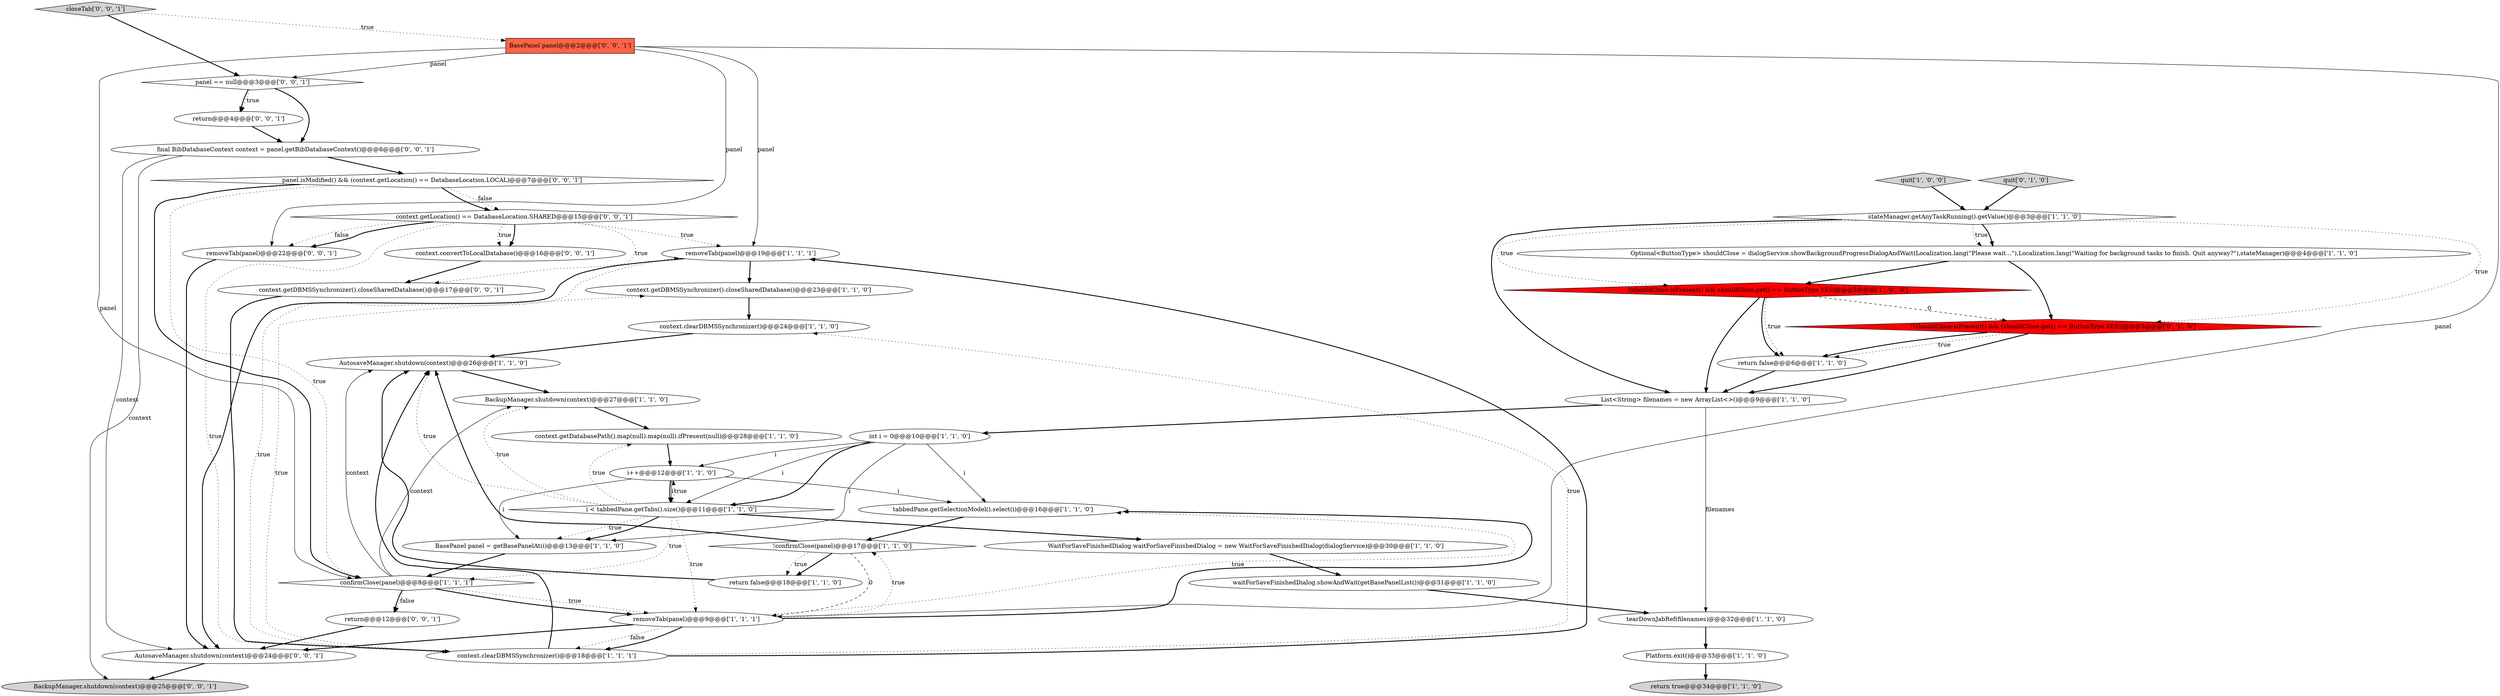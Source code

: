 digraph {
30 [style = filled, label = "return@@@4@@@['0', '0', '1']", fillcolor = white, shape = ellipse image = "AAA0AAABBB3BBB"];
40 [style = filled, label = "AutosaveManager.shutdown(context)@@@24@@@['0', '0', '1']", fillcolor = white, shape = ellipse image = "AAA0AAABBB3BBB"];
10 [style = filled, label = "tabbedPane.getSelectionModel().select(i)@@@16@@@['1', '1', '0']", fillcolor = white, shape = ellipse image = "AAA0AAABBB1BBB"];
19 [style = filled, label = "BackupManager.shutdown(context)@@@27@@@['1', '1', '0']", fillcolor = white, shape = ellipse image = "AAA0AAABBB1BBB"];
18 [style = filled, label = "context.getDBMSSynchronizer().closeSharedDatabase()@@@23@@@['1', '1', '0']", fillcolor = white, shape = ellipse image = "AAA0AAABBB1BBB"];
25 [style = filled, label = "context.clearDBMSSynchronizer()@@@24@@@['1', '1', '0']", fillcolor = white, shape = ellipse image = "AAA0AAABBB1BBB"];
39 [style = filled, label = "BackupManager.shutdown(context)@@@25@@@['0', '0', '1']", fillcolor = lightgray, shape = ellipse image = "AAA0AAABBB3BBB"];
6 [style = filled, label = "tearDownJabRef(filenames)@@@32@@@['1', '1', '0']", fillcolor = white, shape = ellipse image = "AAA0AAABBB1BBB"];
27 [style = filled, label = "quit['0', '1', '0']", fillcolor = lightgray, shape = diamond image = "AAA0AAABBB2BBB"];
16 [style = filled, label = "return false@@@18@@@['1', '1', '0']", fillcolor = white, shape = ellipse image = "AAA0AAABBB1BBB"];
0 [style = filled, label = "i < tabbedPane.getTabs().size()@@@11@@@['1', '1', '0']", fillcolor = white, shape = diamond image = "AAA0AAABBB1BBB"];
22 [style = filled, label = "AutosaveManager.shutdown(context)@@@26@@@['1', '1', '0']", fillcolor = white, shape = ellipse image = "AAA0AAABBB1BBB"];
33 [style = filled, label = "panel == null@@@3@@@['0', '0', '1']", fillcolor = white, shape = diamond image = "AAA0AAABBB3BBB"];
15 [style = filled, label = "waitForSaveFinishedDialog.showAndWait(getBasePanelList())@@@31@@@['1', '1', '0']", fillcolor = white, shape = ellipse image = "AAA0AAABBB1BBB"];
29 [style = filled, label = "removeTab(panel)@@@22@@@['0', '0', '1']", fillcolor = white, shape = ellipse image = "AAA0AAABBB3BBB"];
24 [style = filled, label = "context.getDatabasePath().map(null).map(null).ifPresent(null)@@@28@@@['1', '1', '0']", fillcolor = white, shape = ellipse image = "AAA0AAABBB1BBB"];
5 [style = filled, label = "BasePanel panel = getBasePanelAt(i)@@@13@@@['1', '1', '0']", fillcolor = white, shape = ellipse image = "AAA0AAABBB1BBB"];
8 [style = filled, label = "!confirmClose(panel)@@@17@@@['1', '1', '0']", fillcolor = white, shape = diamond image = "AAA0AAABBB1BBB"];
23 [style = filled, label = "quit['1', '0', '0']", fillcolor = lightgray, shape = diamond image = "AAA0AAABBB1BBB"];
35 [style = filled, label = "BasePanel panel@@@2@@@['0', '0', '1']", fillcolor = tomato, shape = box image = "AAA0AAABBB3BBB"];
20 [style = filled, label = "Optional<ButtonType> shouldClose = dialogService.showBackgroundProgressDialogAndWait(Localization.lang(\"Please wait...\"),Localization.lang(\"Waiting for background tasks to finish. Quit anyway?\"),stateManager)@@@4@@@['1', '1', '0']", fillcolor = white, shape = ellipse image = "AAA0AAABBB1BBB"];
32 [style = filled, label = "context.getLocation() == DatabaseLocation.SHARED@@@15@@@['0', '0', '1']", fillcolor = white, shape = diamond image = "AAA0AAABBB3BBB"];
7 [style = filled, label = "return true@@@34@@@['1', '1', '0']", fillcolor = lightgray, shape = ellipse image = "AAA0AAABBB1BBB"];
26 [style = filled, label = "confirmClose(panel)@@@8@@@['1', '1', '1']", fillcolor = white, shape = diamond image = "AAA0AAABBB1BBB"];
9 [style = filled, label = "removeTab(panel)@@@19@@@['1', '1', '1']", fillcolor = white, shape = ellipse image = "AAA0AAABBB1BBB"];
2 [style = filled, label = "int i = 0@@@10@@@['1', '1', '0']", fillcolor = white, shape = ellipse image = "AAA0AAABBB1BBB"];
31 [style = filled, label = "final BibDatabaseContext context = panel.getBibDatabaseContext()@@@6@@@['0', '0', '1']", fillcolor = white, shape = ellipse image = "AAA0AAABBB3BBB"];
12 [style = filled, label = "removeTab(panel)@@@9@@@['1', '1', '1']", fillcolor = white, shape = ellipse image = "AAA0AAABBB1BBB"];
28 [style = filled, label = "!(shouldClose.isPresent() && (shouldClose.get() == ButtonType.YES))@@@5@@@['0', '1', '0']", fillcolor = red, shape = diamond image = "AAA1AAABBB2BBB"];
21 [style = filled, label = "context.clearDBMSSynchronizer()@@@18@@@['1', '1', '1']", fillcolor = white, shape = ellipse image = "AAA0AAABBB1BBB"];
34 [style = filled, label = "context.getDBMSSynchronizer().closeSharedDatabase()@@@17@@@['0', '0', '1']", fillcolor = white, shape = ellipse image = "AAA0AAABBB3BBB"];
11 [style = filled, label = "Platform.exit()@@@33@@@['1', '1', '0']", fillcolor = white, shape = ellipse image = "AAA0AAABBB1BBB"];
1 [style = filled, label = "return false@@@6@@@['1', '1', '0']", fillcolor = white, shape = ellipse image = "AAA0AAABBB1BBB"];
41 [style = filled, label = "context.convertToLocalDatabase()@@@16@@@['0', '0', '1']", fillcolor = white, shape = ellipse image = "AAA0AAABBB3BBB"];
14 [style = filled, label = "!(shouldClose.isPresent() && shouldClose.get() == ButtonType.YES)@@@5@@@['1', '0', '0']", fillcolor = red, shape = diamond image = "AAA1AAABBB1BBB"];
4 [style = filled, label = "List<String> filenames = new ArrayList<>()@@@9@@@['1', '1', '0']", fillcolor = white, shape = ellipse image = "AAA0AAABBB1BBB"];
37 [style = filled, label = "return@@@12@@@['0', '0', '1']", fillcolor = white, shape = ellipse image = "AAA0AAABBB3BBB"];
3 [style = filled, label = "WaitForSaveFinishedDialog waitForSaveFinishedDialog = new WaitForSaveFinishedDialog(dialogService)@@@30@@@['1', '1', '0']", fillcolor = white, shape = ellipse image = "AAA0AAABBB1BBB"];
38 [style = filled, label = "closeTab['0', '0', '1']", fillcolor = lightgray, shape = diamond image = "AAA0AAABBB3BBB"];
36 [style = filled, label = "panel.isModified() && (context.getLocation() == DatabaseLocation.LOCAL)@@@7@@@['0', '0', '1']", fillcolor = white, shape = diamond image = "AAA0AAABBB3BBB"];
13 [style = filled, label = "stateManager.getAnyTaskRunning().getValue()@@@3@@@['1', '1', '0']", fillcolor = white, shape = diamond image = "AAA0AAABBB1BBB"];
17 [style = filled, label = "i++@@@12@@@['1', '1', '0']", fillcolor = white, shape = ellipse image = "AAA0AAABBB1BBB"];
27->13 [style = bold, label=""];
8->16 [style = bold, label=""];
0->12 [style = dotted, label="true"];
0->5 [style = dotted, label="true"];
13->28 [style = dotted, label="true"];
25->22 [style = bold, label=""];
21->18 [style = dotted, label="true"];
12->8 [style = dotted, label="true"];
0->19 [style = dotted, label="true"];
13->20 [style = dotted, label="true"];
31->39 [style = solid, label="context"];
8->16 [style = dotted, label="true"];
26->12 [style = dotted, label="true"];
35->29 [style = solid, label="panel"];
8->12 [style = dashed, label="0"];
35->33 [style = solid, label="panel"];
19->24 [style = bold, label=""];
12->40 [style = bold, label=""];
26->12 [style = bold, label=""];
12->10 [style = bold, label=""];
37->40 [style = bold, label=""];
32->29 [style = dotted, label="false"];
10->8 [style = bold, label=""];
23->13 [style = bold, label=""];
0->24 [style = dotted, label="true"];
6->11 [style = bold, label=""];
35->9 [style = solid, label="panel"];
24->17 [style = bold, label=""];
13->20 [style = bold, label=""];
35->12 [style = solid, label="panel"];
9->40 [style = bold, label=""];
0->3 [style = bold, label=""];
1->4 [style = bold, label=""];
12->21 [style = dotted, label="false"];
12->21 [style = bold, label=""];
20->14 [style = bold, label=""];
4->2 [style = bold, label=""];
2->10 [style = solid, label="i"];
8->22 [style = bold, label=""];
17->5 [style = solid, label="i"];
35->26 [style = solid, label="panel"];
21->9 [style = bold, label=""];
21->9 [style = dotted, label="true"];
12->10 [style = dotted, label="true"];
21->22 [style = bold, label=""];
36->32 [style = dotted, label="false"];
26->22 [style = solid, label="context"];
18->25 [style = bold, label=""];
33->30 [style = bold, label=""];
26->37 [style = bold, label=""];
29->40 [style = bold, label=""];
14->1 [style = dotted, label="true"];
2->17 [style = solid, label="i"];
0->26 [style = dotted, label="true"];
38->33 [style = bold, label=""];
2->5 [style = solid, label="i"];
14->4 [style = bold, label=""];
17->0 [style = solid, label="i"];
32->34 [style = dotted, label="true"];
22->19 [style = bold, label=""];
14->28 [style = dashed, label="0"];
31->40 [style = solid, label="context"];
5->26 [style = bold, label=""];
31->36 [style = bold, label=""];
26->37 [style = dotted, label="false"];
28->1 [style = dotted, label="true"];
21->25 [style = dotted, label="true"];
2->0 [style = bold, label=""];
17->0 [style = bold, label=""];
40->39 [style = bold, label=""];
9->18 [style = bold, label=""];
30->31 [style = bold, label=""];
2->0 [style = solid, label="i"];
32->41 [style = bold, label=""];
13->14 [style = dotted, label="true"];
41->34 [style = bold, label=""];
34->21 [style = bold, label=""];
36->26 [style = dotted, label="true"];
0->5 [style = bold, label=""];
17->10 [style = solid, label="i"];
32->21 [style = dotted, label="true"];
32->41 [style = dotted, label="true"];
32->9 [style = dotted, label="true"];
20->28 [style = bold, label=""];
36->32 [style = bold, label=""];
15->6 [style = bold, label=""];
3->15 [style = bold, label=""];
28->1 [style = bold, label=""];
36->26 [style = bold, label=""];
16->22 [style = bold, label=""];
26->19 [style = solid, label="context"];
33->30 [style = dotted, label="true"];
14->1 [style = bold, label=""];
0->22 [style = dotted, label="true"];
32->29 [style = bold, label=""];
38->35 [style = dotted, label="true"];
11->7 [style = bold, label=""];
33->31 [style = bold, label=""];
0->17 [style = dotted, label="true"];
4->6 [style = solid, label="filenames"];
28->4 [style = bold, label=""];
13->4 [style = bold, label=""];
}
